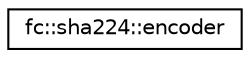 digraph "Graphical Class Hierarchy"
{
  edge [fontname="Helvetica",fontsize="10",labelfontname="Helvetica",labelfontsize="10"];
  node [fontname="Helvetica",fontsize="10",shape=record];
  rankdir="LR";
  Node0 [label="fc::sha224::encoder",height=0.2,width=0.4,color="black", fillcolor="white", style="filled",URL="$classfc_1_1sha224_1_1encoder.html"];
}
